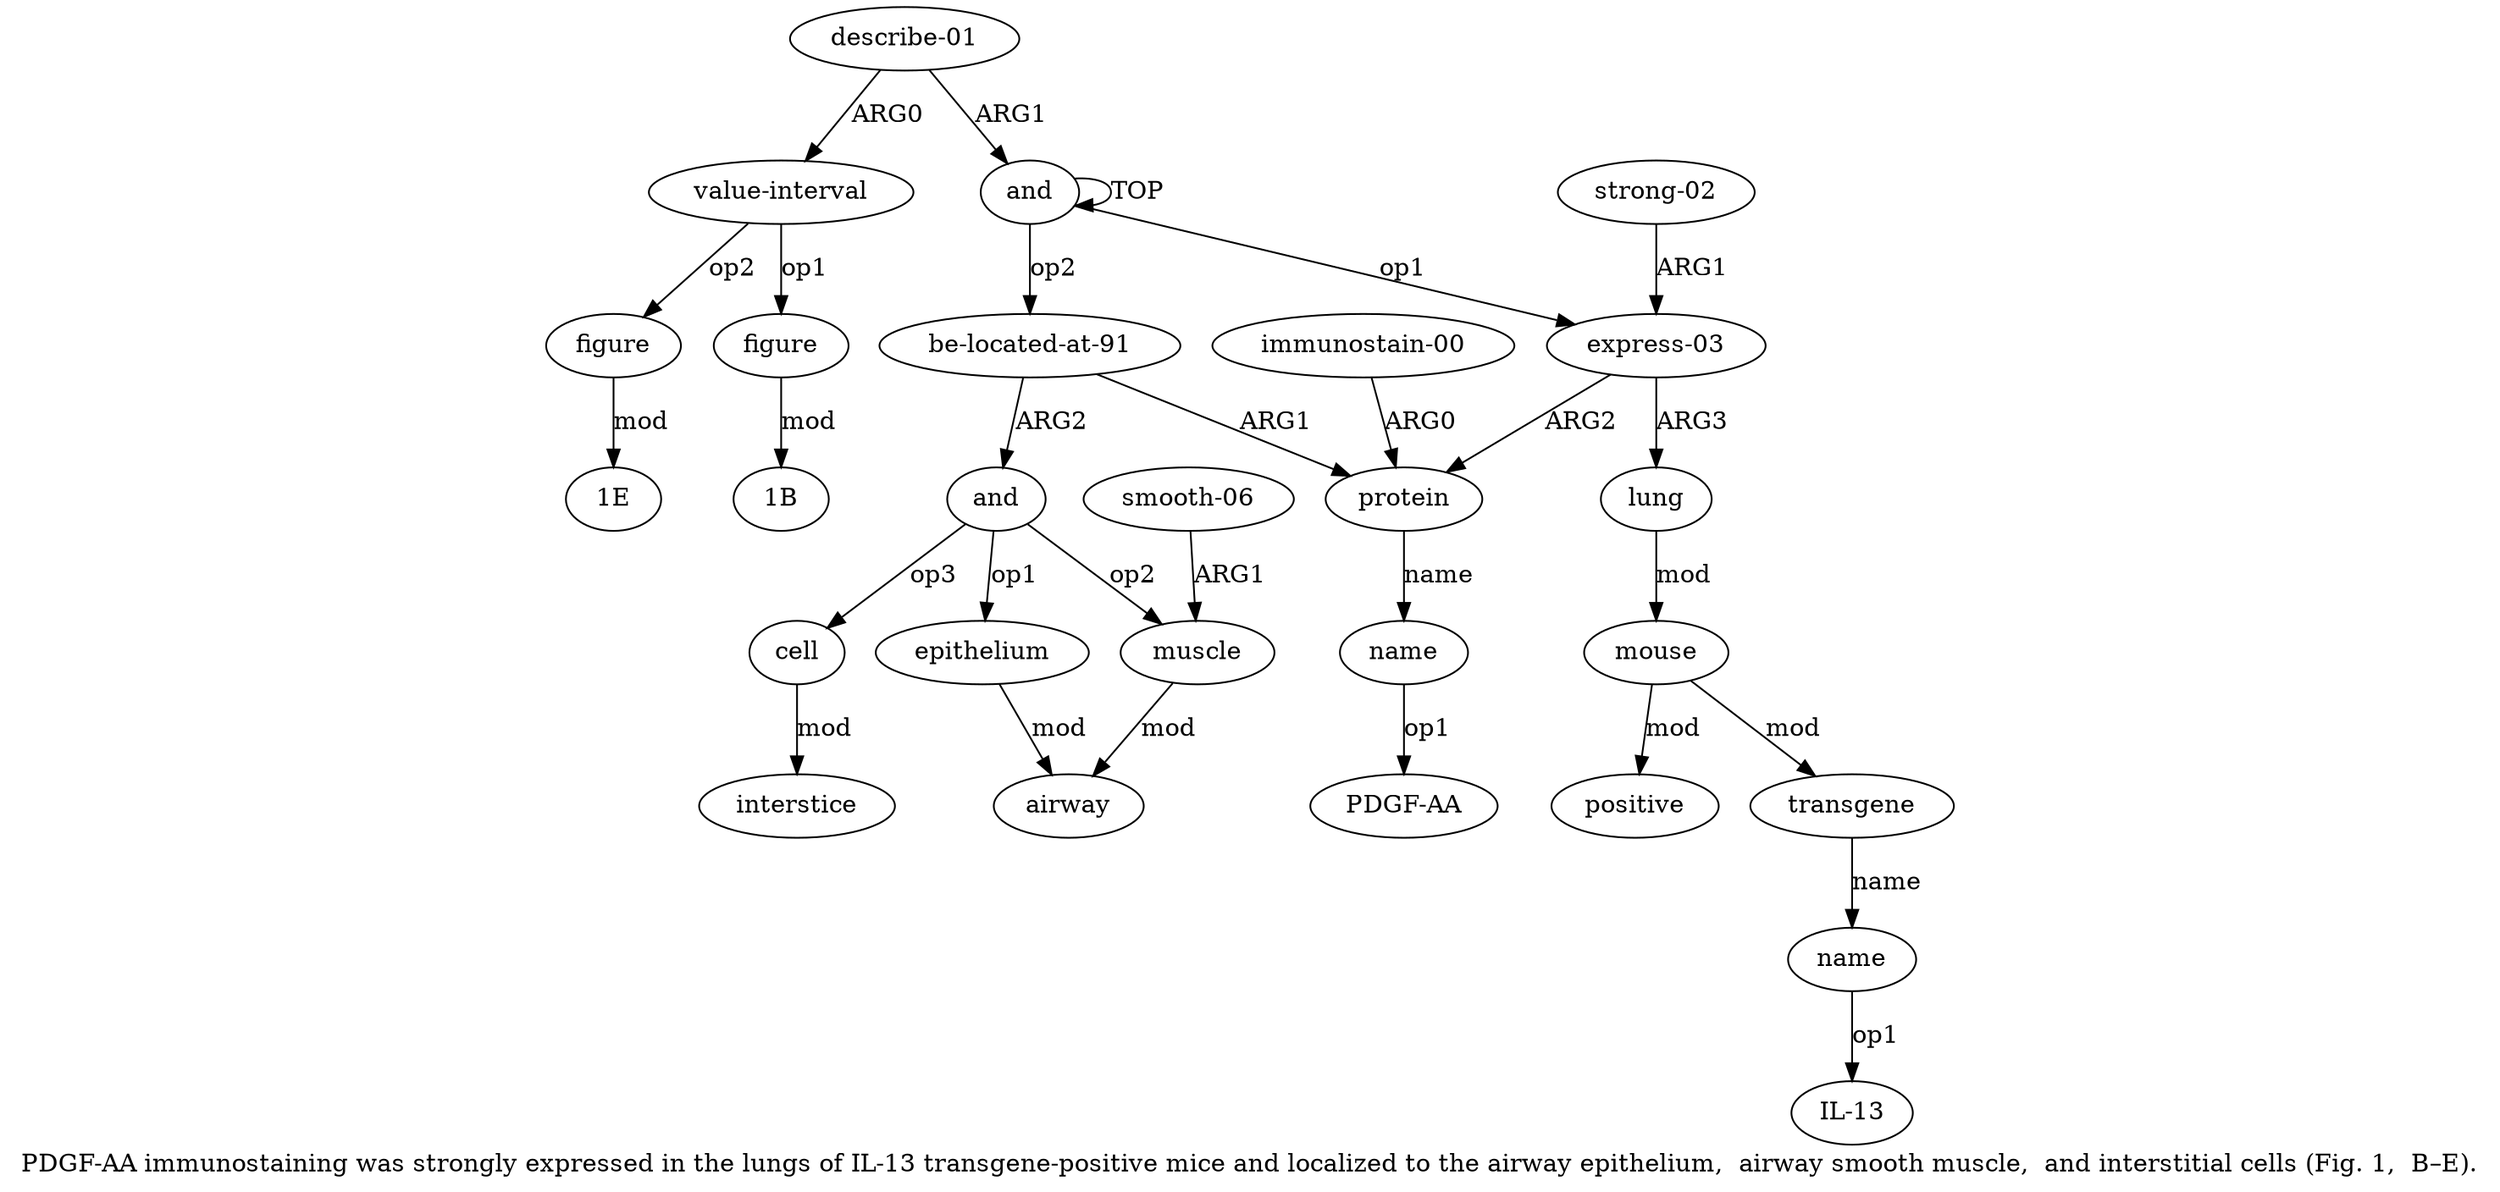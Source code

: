 digraph  {
	graph [label="PDGF-AA immunostaining was strongly expressed in the lungs of IL-13 transgene-positive mice and localized to the airway epithelium,  \
airway smooth muscle,  and interstitial cells (Fig. 1,  B–E)."];
	node [label="\N"];
	a20	 [color=black,
		gold_ind=20,
		gold_label="value-interval",
		label="value-interval",
		test_ind=20,
		test_label="value-interval"];
	a21	 [color=black,
		gold_ind=21,
		gold_label=figure,
		label=figure,
		test_ind=21,
		test_label=figure];
	a20 -> a21 [key=0,
	color=black,
	gold_label=op1,
	label=op1,
	test_label=op1];
a22 [color=black,
	gold_ind=22,
	gold_label=figure,
	label=figure,
	test_ind=22,
	test_label=figure];
a20 -> a22 [key=0,
color=black,
gold_label=op2,
label=op2,
test_label=op2];
"a21 1B" [color=black,
gold_ind=-1,
gold_label="1B",
label="1B",
test_ind=-1,
test_label="1B"];
a21 -> "a21 1B" [key=0,
color=black,
gold_label=mod,
label=mod,
test_label=mod];
"a22 1E" [color=black,
gold_ind=-1,
gold_label="1E",
label="1E",
test_ind=-1,
test_label="1E"];
a22 -> "a22 1E" [key=0,
color=black,
gold_label=mod,
label=mod,
test_label=mod];
"a8 IL-13" [color=black,
gold_ind=-1,
gold_label="IL-13",
label="IL-13",
test_ind=-1,
test_label="IL-13"];
a15 [color=black,
gold_ind=15,
gold_label=muscle,
label=muscle,
test_ind=15,
test_label=muscle];
a14 [color=black,
gold_ind=14,
gold_label=airway,
label=airway,
test_ind=14,
test_label=airway];
a15 -> a14 [key=0,
color=black,
gold_label=mod,
label=mod,
test_label=mod];
a17 [color=black,
gold_ind=17,
gold_label=cell,
label=cell,
test_ind=17,
test_label=cell];
a18 [color=black,
gold_ind=18,
gold_label=interstice,
label=interstice,
test_ind=18,
test_label=interstice];
a17 -> a18 [key=0,
color=black,
gold_label=mod,
label=mod,
test_label=mod];
a16 [color=black,
gold_ind=16,
gold_label="smooth-06",
label="smooth-06",
test_ind=16,
test_label="smooth-06"];
a16 -> a15 [key=0,
color=black,
gold_label=ARG1,
label=ARG1,
test_label=ARG1];
a11 [color=black,
gold_ind=11,
gold_label="be-located-at-91",
label="be-located-at-91",
test_ind=11,
test_label="be-located-at-91"];
a12 [color=black,
gold_ind=12,
gold_label=and,
label=and,
test_ind=12,
test_label=and];
a11 -> a12 [key=0,
color=black,
gold_label=ARG2,
label=ARG2,
test_label=ARG2];
a2 [color=black,
gold_ind=2,
gold_label=protein,
label=protein,
test_ind=2,
test_label=protein];
a11 -> a2 [key=0,
color=black,
gold_label=ARG1,
label=ARG1,
test_label=ARG1];
a10 [color=black,
gold_ind=10,
gold_label="strong-02",
label="strong-02",
test_ind=10,
test_label="strong-02"];
a1 [color=black,
gold_ind=1,
gold_label="express-03",
label="express-03",
test_ind=1,
test_label="express-03"];
a10 -> a1 [key=0,
color=black,
gold_label=ARG1,
label=ARG1,
test_label=ARG1];
a13 [color=black,
gold_ind=13,
gold_label=epithelium,
label=epithelium,
test_ind=13,
test_label=epithelium];
a13 -> a14 [key=0,
color=black,
gold_label=mod,
label=mod,
test_label=mod];
a12 -> a15 [key=0,
color=black,
gold_label=op2,
label=op2,
test_label=op2];
a12 -> a17 [key=0,
color=black,
gold_label=op3,
label=op3,
test_label=op3];
a12 -> a13 [key=0,
color=black,
gold_label=op1,
label=op1,
test_label=op1];
a19 [color=black,
gold_ind=19,
gold_label="describe-01",
label="describe-01",
test_ind=19,
test_label="describe-01"];
a19 -> a20 [key=0,
color=black,
gold_label=ARG0,
label=ARG0,
test_label=ARG0];
a0 [color=black,
gold_ind=0,
gold_label=and,
label=and,
test_ind=0,
test_label=and];
a19 -> a0 [key=0,
color=black,
gold_label=ARG1,
label=ARG1,
test_label=ARG1];
a1 -> a2 [key=0,
color=black,
gold_label=ARG2,
label=ARG2,
test_label=ARG2];
a5 [color=black,
gold_ind=5,
gold_label=lung,
label=lung,
test_ind=5,
test_label=lung];
a1 -> a5 [key=0,
color=black,
gold_label=ARG3,
label=ARG3,
test_label=ARG3];
a0 -> a11 [key=0,
color=black,
gold_label=op2,
label=op2,
test_label=op2];
a0 -> a1 [key=0,
color=black,
gold_label=op1,
label=op1,
test_label=op1];
a0 -> a0 [key=0,
color=black,
gold_label=TOP,
label=TOP,
test_label=TOP];
a3 [color=black,
gold_ind=3,
gold_label=name,
label=name,
test_ind=3,
test_label=name];
"a3 PDGF-AA" [color=black,
gold_ind=-1,
gold_label="PDGF-AA",
label="PDGF-AA",
test_ind=-1,
test_label="PDGF-AA"];
a3 -> "a3 PDGF-AA" [key=0,
color=black,
gold_label=op1,
label=op1,
test_label=op1];
a2 -> a3 [key=0,
color=black,
gold_label=name,
label=name,
test_label=name];
a6 [color=black,
gold_ind=6,
gold_label=mouse,
label=mouse,
test_ind=6,
test_label=mouse];
a5 -> a6 [key=0,
color=black,
gold_label=mod,
label=mod,
test_label=mod];
a4 [color=black,
gold_ind=4,
gold_label="immunostain-00",
label="immunostain-00",
test_ind=4,
test_label="immunostain-00"];
a4 -> a2 [key=0,
color=black,
gold_label=ARG0,
label=ARG0,
test_label=ARG0];
a7 [color=black,
gold_ind=7,
gold_label=transgene,
label=transgene,
test_ind=7,
test_label=transgene];
a8 [color=black,
gold_ind=8,
gold_label=name,
label=name,
test_ind=8,
test_label=name];
a7 -> a8 [key=0,
color=black,
gold_label=name,
label=name,
test_label=name];
a6 -> a7 [key=0,
color=black,
gold_label=mod,
label=mod,
test_label=mod];
a9 [color=black,
gold_ind=9,
gold_label=positive,
label=positive,
test_ind=9,
test_label=positive];
a6 -> a9 [key=0,
color=black,
gold_label=mod,
label=mod,
test_label=mod];
a8 -> "a8 IL-13" [key=0,
color=black,
gold_label=op1,
label=op1,
test_label=op1];
}
